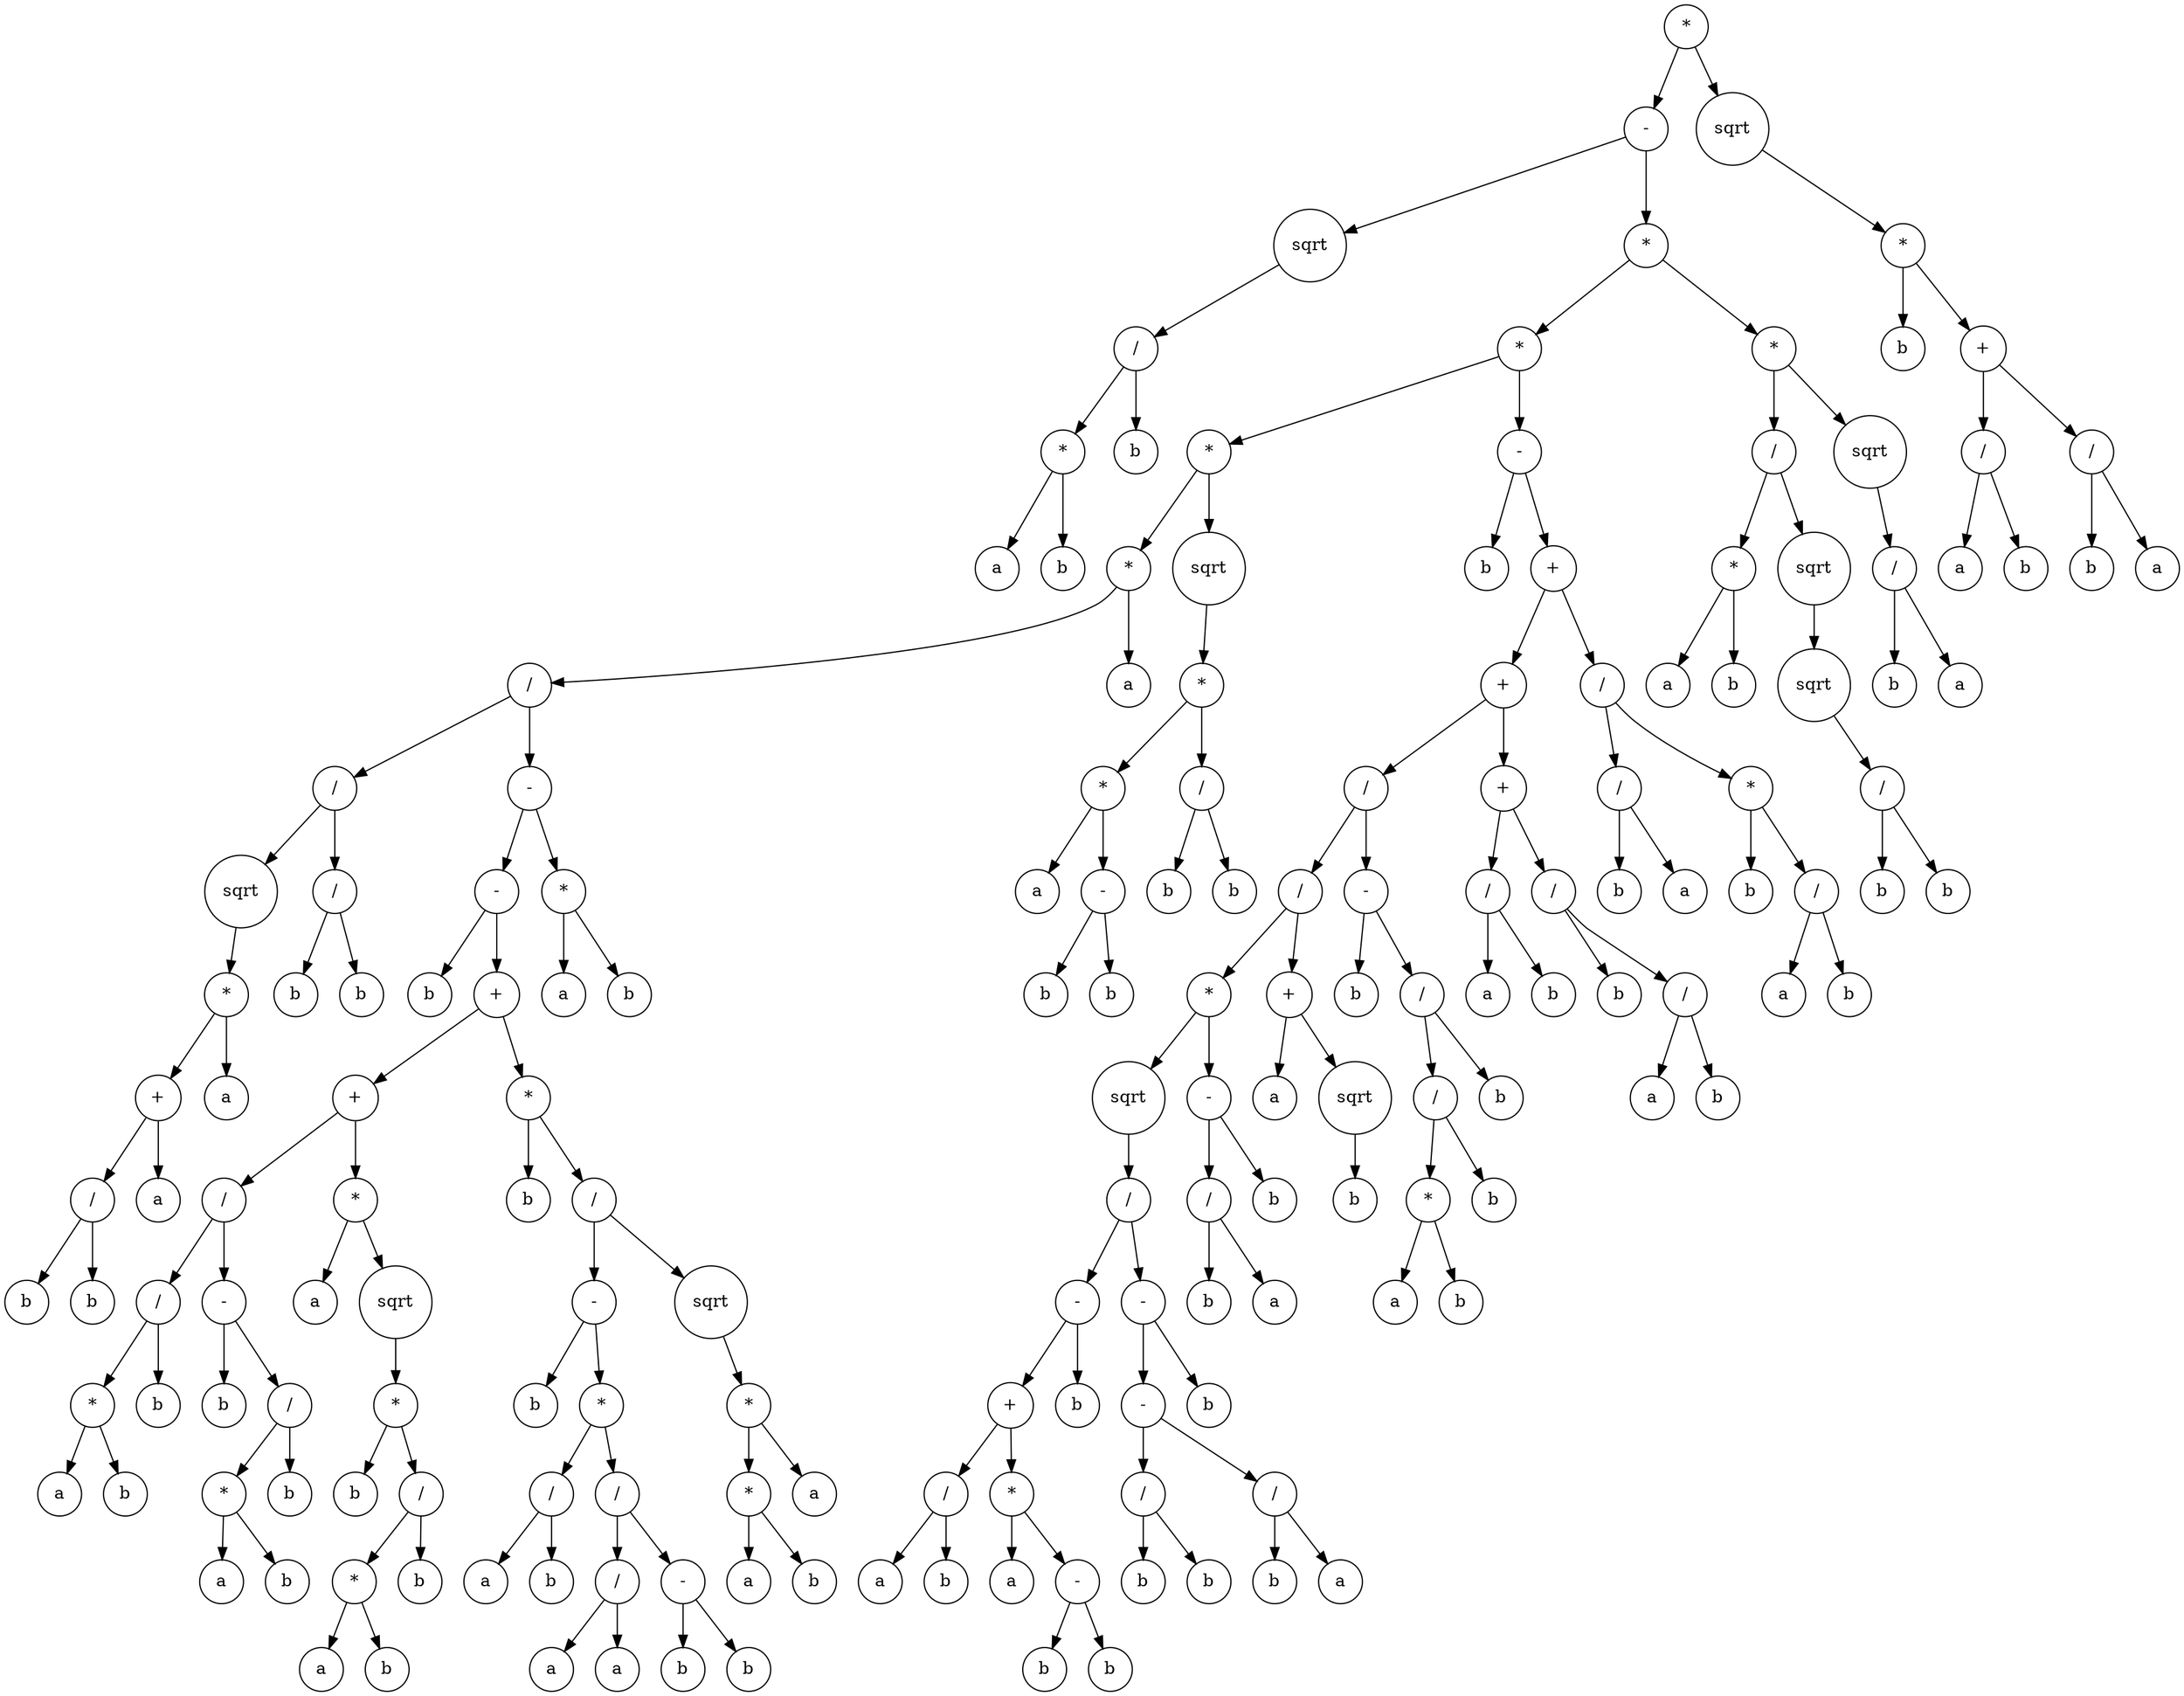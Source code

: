 digraph g {
graph [ordering=out];
node [shape=circle];
n[label = "*"];
n0[label = "-"];
n00[label = "sqrt"];
n000[label = "/"];
n0000[label = "*"];
n00000[label = "a"];
n0000 -> n00000;
n00001[label = "b"];
n0000 -> n00001;
n000 -> n0000;
n0001[label = "b"];
n000 -> n0001;
n00 -> n000;
n0 -> n00;
n01[label = "*"];
n010[label = "*"];
n0100[label = "*"];
n01000[label = "*"];
n010000[label = "/"];
n0100000[label = "/"];
n01000000[label = "sqrt"];
n010000000[label = "*"];
n0100000000[label = "+"];
n01000000000[label = "/"];
n010000000000[label = "b"];
n01000000000 -> n010000000000;
n010000000001[label = "b"];
n01000000000 -> n010000000001;
n0100000000 -> n01000000000;
n01000000001[label = "a"];
n0100000000 -> n01000000001;
n010000000 -> n0100000000;
n0100000001[label = "a"];
n010000000 -> n0100000001;
n01000000 -> n010000000;
n0100000 -> n01000000;
n01000001[label = "/"];
n010000010[label = "b"];
n01000001 -> n010000010;
n010000011[label = "b"];
n01000001 -> n010000011;
n0100000 -> n01000001;
n010000 -> n0100000;
n0100001[label = "-"];
n01000010[label = "-"];
n010000100[label = "b"];
n01000010 -> n010000100;
n010000101[label = "+"];
n0100001010[label = "+"];
n01000010100[label = "/"];
n010000101000[label = "/"];
n0100001010000[label = "*"];
n01000010100000[label = "a"];
n0100001010000 -> n01000010100000;
n01000010100001[label = "b"];
n0100001010000 -> n01000010100001;
n010000101000 -> n0100001010000;
n0100001010001[label = "b"];
n010000101000 -> n0100001010001;
n01000010100 -> n010000101000;
n010000101001[label = "-"];
n0100001010010[label = "b"];
n010000101001 -> n0100001010010;
n0100001010011[label = "/"];
n01000010100110[label = "*"];
n010000101001100[label = "a"];
n01000010100110 -> n010000101001100;
n010000101001101[label = "b"];
n01000010100110 -> n010000101001101;
n0100001010011 -> n01000010100110;
n01000010100111[label = "b"];
n0100001010011 -> n01000010100111;
n010000101001 -> n0100001010011;
n01000010100 -> n010000101001;
n0100001010 -> n01000010100;
n01000010101[label = "*"];
n010000101010[label = "a"];
n01000010101 -> n010000101010;
n010000101011[label = "sqrt"];
n0100001010110[label = "*"];
n01000010101100[label = "b"];
n0100001010110 -> n01000010101100;
n01000010101101[label = "/"];
n010000101011010[label = "*"];
n0100001010110100[label = "a"];
n010000101011010 -> n0100001010110100;
n0100001010110101[label = "b"];
n010000101011010 -> n0100001010110101;
n01000010101101 -> n010000101011010;
n010000101011011[label = "b"];
n01000010101101 -> n010000101011011;
n0100001010110 -> n01000010101101;
n010000101011 -> n0100001010110;
n01000010101 -> n010000101011;
n0100001010 -> n01000010101;
n010000101 -> n0100001010;
n0100001011[label = "*"];
n01000010110[label = "b"];
n0100001011 -> n01000010110;
n01000010111[label = "/"];
n010000101110[label = "-"];
n0100001011100[label = "b"];
n010000101110 -> n0100001011100;
n0100001011101[label = "*"];
n01000010111010[label = "/"];
n010000101110100[label = "a"];
n01000010111010 -> n010000101110100;
n010000101110101[label = "b"];
n01000010111010 -> n010000101110101;
n0100001011101 -> n01000010111010;
n01000010111011[label = "/"];
n010000101110110[label = "/"];
n0100001011101100[label = "a"];
n010000101110110 -> n0100001011101100;
n0100001011101101[label = "a"];
n010000101110110 -> n0100001011101101;
n01000010111011 -> n010000101110110;
n010000101110111[label = "-"];
n0100001011101110[label = "b"];
n010000101110111 -> n0100001011101110;
n0100001011101111[label = "b"];
n010000101110111 -> n0100001011101111;
n01000010111011 -> n010000101110111;
n0100001011101 -> n01000010111011;
n010000101110 -> n0100001011101;
n01000010111 -> n010000101110;
n010000101111[label = "sqrt"];
n0100001011110[label = "*"];
n01000010111100[label = "*"];
n010000101111000[label = "a"];
n01000010111100 -> n010000101111000;
n010000101111001[label = "b"];
n01000010111100 -> n010000101111001;
n0100001011110 -> n01000010111100;
n01000010111101[label = "a"];
n0100001011110 -> n01000010111101;
n010000101111 -> n0100001011110;
n01000010111 -> n010000101111;
n0100001011 -> n01000010111;
n010000101 -> n0100001011;
n01000010 -> n010000101;
n0100001 -> n01000010;
n01000011[label = "*"];
n010000110[label = "a"];
n01000011 -> n010000110;
n010000111[label = "b"];
n01000011 -> n010000111;
n0100001 -> n01000011;
n010000 -> n0100001;
n01000 -> n010000;
n010001[label = "a"];
n01000 -> n010001;
n0100 -> n01000;
n01001[label = "sqrt"];
n010010[label = "*"];
n0100100[label = "*"];
n01001000[label = "a"];
n0100100 -> n01001000;
n01001001[label = "-"];
n010010010[label = "b"];
n01001001 -> n010010010;
n010010011[label = "b"];
n01001001 -> n010010011;
n0100100 -> n01001001;
n010010 -> n0100100;
n0100101[label = "/"];
n01001010[label = "b"];
n0100101 -> n01001010;
n01001011[label = "b"];
n0100101 -> n01001011;
n010010 -> n0100101;
n01001 -> n010010;
n0100 -> n01001;
n010 -> n0100;
n0101[label = "-"];
n01010[label = "b"];
n0101 -> n01010;
n01011[label = "+"];
n010110[label = "+"];
n0101100[label = "/"];
n01011000[label = "/"];
n010110000[label = "*"];
n0101100000[label = "sqrt"];
n01011000000[label = "/"];
n010110000000[label = "-"];
n0101100000000[label = "+"];
n01011000000000[label = "/"];
n010110000000000[label = "a"];
n01011000000000 -> n010110000000000;
n010110000000001[label = "b"];
n01011000000000 -> n010110000000001;
n0101100000000 -> n01011000000000;
n01011000000001[label = "*"];
n010110000000010[label = "a"];
n01011000000001 -> n010110000000010;
n010110000000011[label = "-"];
n0101100000000110[label = "b"];
n010110000000011 -> n0101100000000110;
n0101100000000111[label = "b"];
n010110000000011 -> n0101100000000111;
n01011000000001 -> n010110000000011;
n0101100000000 -> n01011000000001;
n010110000000 -> n0101100000000;
n0101100000001[label = "b"];
n010110000000 -> n0101100000001;
n01011000000 -> n010110000000;
n010110000001[label = "-"];
n0101100000010[label = "-"];
n01011000000100[label = "/"];
n010110000001000[label = "b"];
n01011000000100 -> n010110000001000;
n010110000001001[label = "b"];
n01011000000100 -> n010110000001001;
n0101100000010 -> n01011000000100;
n01011000000101[label = "/"];
n010110000001010[label = "b"];
n01011000000101 -> n010110000001010;
n010110000001011[label = "a"];
n01011000000101 -> n010110000001011;
n0101100000010 -> n01011000000101;
n010110000001 -> n0101100000010;
n0101100000011[label = "b"];
n010110000001 -> n0101100000011;
n01011000000 -> n010110000001;
n0101100000 -> n01011000000;
n010110000 -> n0101100000;
n0101100001[label = "-"];
n01011000010[label = "/"];
n010110000100[label = "b"];
n01011000010 -> n010110000100;
n010110000101[label = "a"];
n01011000010 -> n010110000101;
n0101100001 -> n01011000010;
n01011000011[label = "b"];
n0101100001 -> n01011000011;
n010110000 -> n0101100001;
n01011000 -> n010110000;
n010110001[label = "+"];
n0101100010[label = "a"];
n010110001 -> n0101100010;
n0101100011[label = "sqrt"];
n01011000110[label = "b"];
n0101100011 -> n01011000110;
n010110001 -> n0101100011;
n01011000 -> n010110001;
n0101100 -> n01011000;
n01011001[label = "-"];
n010110010[label = "b"];
n01011001 -> n010110010;
n010110011[label = "/"];
n0101100110[label = "/"];
n01011001100[label = "*"];
n010110011000[label = "a"];
n01011001100 -> n010110011000;
n010110011001[label = "b"];
n01011001100 -> n010110011001;
n0101100110 -> n01011001100;
n01011001101[label = "b"];
n0101100110 -> n01011001101;
n010110011 -> n0101100110;
n0101100111[label = "b"];
n010110011 -> n0101100111;
n01011001 -> n010110011;
n0101100 -> n01011001;
n010110 -> n0101100;
n0101101[label = "+"];
n01011010[label = "/"];
n010110100[label = "a"];
n01011010 -> n010110100;
n010110101[label = "b"];
n01011010 -> n010110101;
n0101101 -> n01011010;
n01011011[label = "/"];
n010110110[label = "b"];
n01011011 -> n010110110;
n010110111[label = "/"];
n0101101110[label = "a"];
n010110111 -> n0101101110;
n0101101111[label = "b"];
n010110111 -> n0101101111;
n01011011 -> n010110111;
n0101101 -> n01011011;
n010110 -> n0101101;
n01011 -> n010110;
n010111[label = "/"];
n0101110[label = "/"];
n01011100[label = "b"];
n0101110 -> n01011100;
n01011101[label = "a"];
n0101110 -> n01011101;
n010111 -> n0101110;
n0101111[label = "*"];
n01011110[label = "b"];
n0101111 -> n01011110;
n01011111[label = "/"];
n010111110[label = "a"];
n01011111 -> n010111110;
n010111111[label = "b"];
n01011111 -> n010111111;
n0101111 -> n01011111;
n010111 -> n0101111;
n01011 -> n010111;
n0101 -> n01011;
n010 -> n0101;
n01 -> n010;
n011[label = "*"];
n0110[label = "/"];
n01100[label = "*"];
n011000[label = "a"];
n01100 -> n011000;
n011001[label = "b"];
n01100 -> n011001;
n0110 -> n01100;
n01101[label = "sqrt"];
n011010[label = "sqrt"];
n0110100[label = "/"];
n01101000[label = "b"];
n0110100 -> n01101000;
n01101001[label = "b"];
n0110100 -> n01101001;
n011010 -> n0110100;
n01101 -> n011010;
n0110 -> n01101;
n011 -> n0110;
n0111[label = "sqrt"];
n01110[label = "/"];
n011100[label = "b"];
n01110 -> n011100;
n011101[label = "a"];
n01110 -> n011101;
n0111 -> n01110;
n011 -> n0111;
n01 -> n011;
n0 -> n01;
n -> n0;
n1[label = "sqrt"];
n10[label = "*"];
n100[label = "b"];
n10 -> n100;
n101[label = "+"];
n1010[label = "/"];
n10100[label = "a"];
n1010 -> n10100;
n10101[label = "b"];
n1010 -> n10101;
n101 -> n1010;
n1011[label = "/"];
n10110[label = "b"];
n1011 -> n10110;
n10111[label = "a"];
n1011 -> n10111;
n101 -> n1011;
n10 -> n101;
n1 -> n10;
n -> n1;
}
